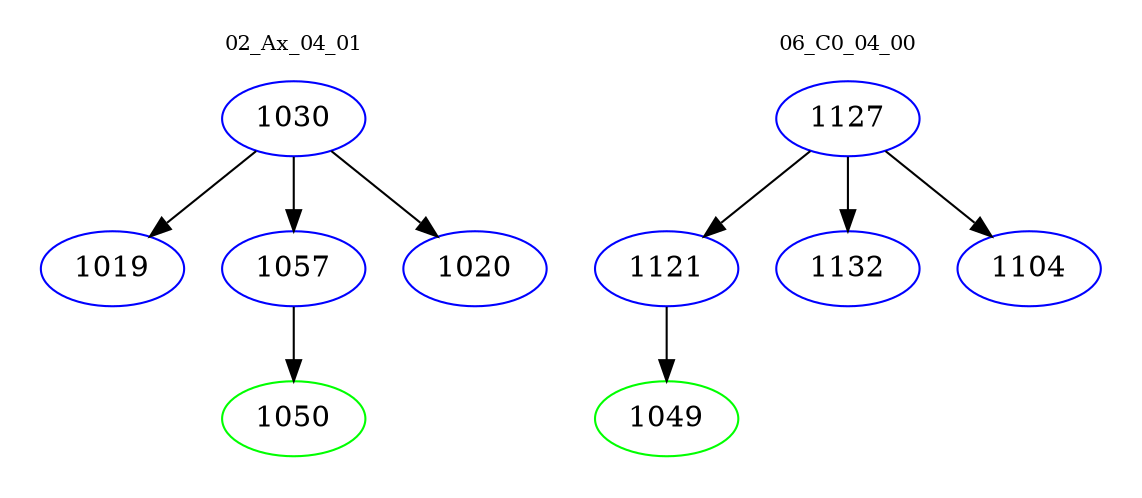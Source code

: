 digraph{
subgraph cluster_0 {
color = white
label = "02_Ax_04_01";
fontsize=10;
T0_1030 [label="1030", color="blue"]
T0_1030 -> T0_1019 [color="black"]
T0_1019 [label="1019", color="blue"]
T0_1030 -> T0_1057 [color="black"]
T0_1057 [label="1057", color="blue"]
T0_1057 -> T0_1050 [color="black"]
T0_1050 [label="1050", color="green"]
T0_1030 -> T0_1020 [color="black"]
T0_1020 [label="1020", color="blue"]
}
subgraph cluster_1 {
color = white
label = "06_C0_04_00";
fontsize=10;
T1_1127 [label="1127", color="blue"]
T1_1127 -> T1_1121 [color="black"]
T1_1121 [label="1121", color="blue"]
T1_1121 -> T1_1049 [color="black"]
T1_1049 [label="1049", color="green"]
T1_1127 -> T1_1132 [color="black"]
T1_1132 [label="1132", color="blue"]
T1_1127 -> T1_1104 [color="black"]
T1_1104 [label="1104", color="blue"]
}
}
